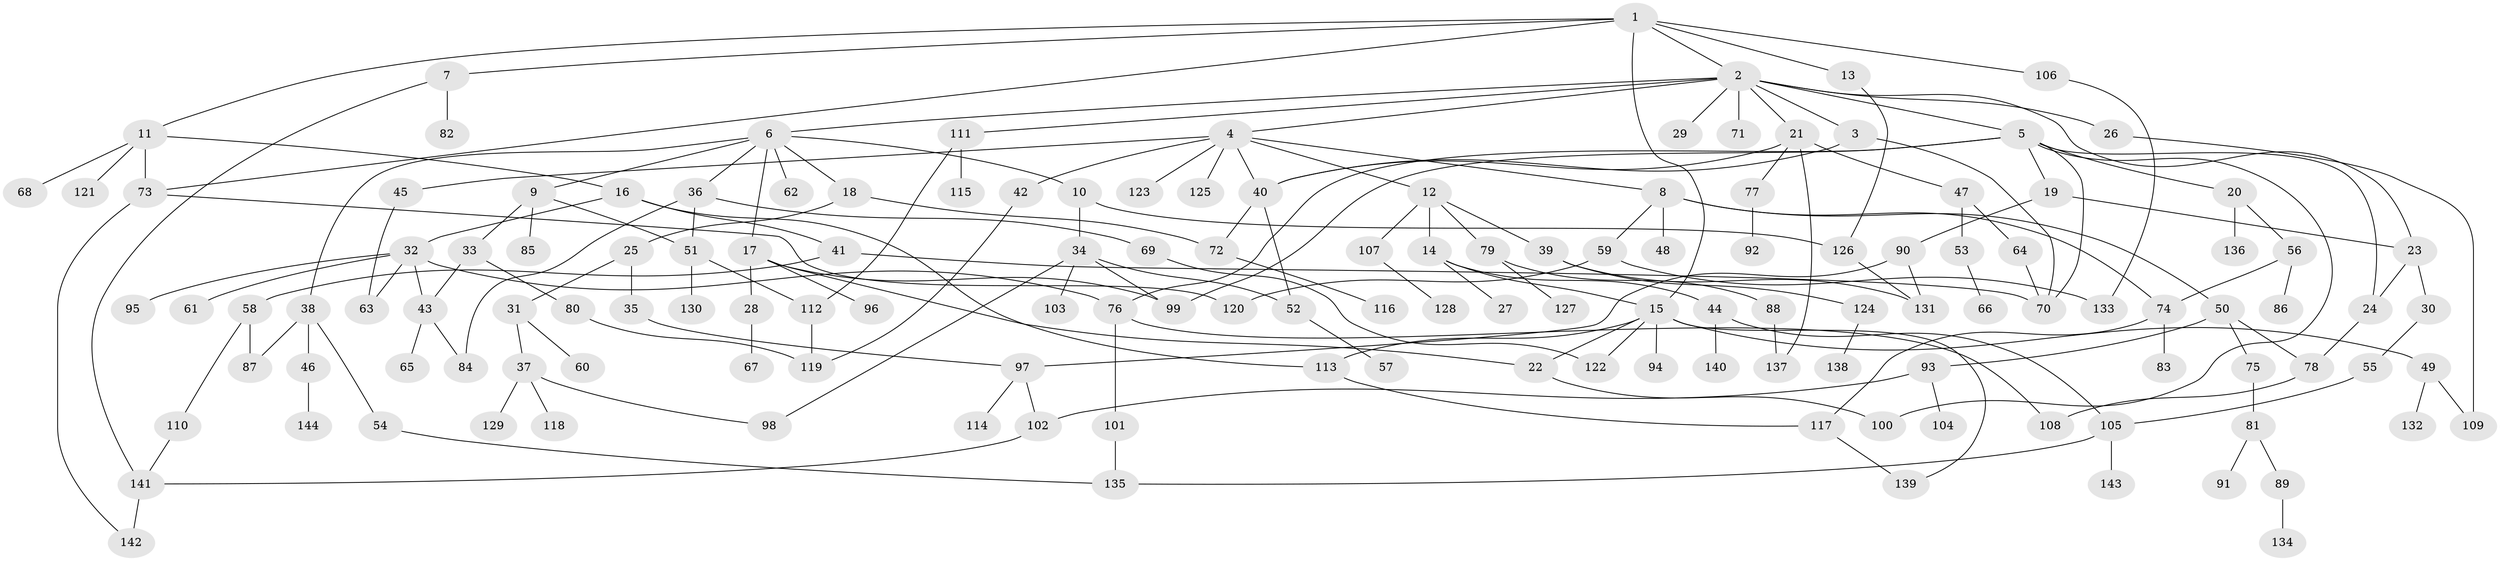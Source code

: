 // Generated by graph-tools (version 1.1) at 2025/34/03/09/25 02:34:30]
// undirected, 144 vertices, 190 edges
graph export_dot {
graph [start="1"]
  node [color=gray90,style=filled];
  1;
  2;
  3;
  4;
  5;
  6;
  7;
  8;
  9;
  10;
  11;
  12;
  13;
  14;
  15;
  16;
  17;
  18;
  19;
  20;
  21;
  22;
  23;
  24;
  25;
  26;
  27;
  28;
  29;
  30;
  31;
  32;
  33;
  34;
  35;
  36;
  37;
  38;
  39;
  40;
  41;
  42;
  43;
  44;
  45;
  46;
  47;
  48;
  49;
  50;
  51;
  52;
  53;
  54;
  55;
  56;
  57;
  58;
  59;
  60;
  61;
  62;
  63;
  64;
  65;
  66;
  67;
  68;
  69;
  70;
  71;
  72;
  73;
  74;
  75;
  76;
  77;
  78;
  79;
  80;
  81;
  82;
  83;
  84;
  85;
  86;
  87;
  88;
  89;
  90;
  91;
  92;
  93;
  94;
  95;
  96;
  97;
  98;
  99;
  100;
  101;
  102;
  103;
  104;
  105;
  106;
  107;
  108;
  109;
  110;
  111;
  112;
  113;
  114;
  115;
  116;
  117;
  118;
  119;
  120;
  121;
  122;
  123;
  124;
  125;
  126;
  127;
  128;
  129;
  130;
  131;
  132;
  133;
  134;
  135;
  136;
  137;
  138;
  139;
  140;
  141;
  142;
  143;
  144;
  1 -- 2;
  1 -- 7;
  1 -- 11;
  1 -- 13;
  1 -- 15;
  1 -- 106;
  1 -- 73;
  2 -- 3;
  2 -- 4;
  2 -- 5;
  2 -- 6;
  2 -- 21;
  2 -- 23;
  2 -- 26;
  2 -- 29;
  2 -- 71;
  2 -- 111;
  3 -- 40;
  3 -- 70;
  4 -- 8;
  4 -- 12;
  4 -- 40;
  4 -- 42;
  4 -- 45;
  4 -- 123;
  4 -- 125;
  5 -- 19;
  5 -- 20;
  5 -- 24;
  5 -- 76;
  5 -- 99;
  5 -- 100;
  5 -- 70;
  6 -- 9;
  6 -- 10;
  6 -- 17;
  6 -- 18;
  6 -- 36;
  6 -- 38;
  6 -- 62;
  7 -- 82;
  7 -- 141;
  8 -- 48;
  8 -- 50;
  8 -- 59;
  8 -- 74;
  9 -- 33;
  9 -- 51;
  9 -- 85;
  10 -- 34;
  10 -- 126;
  11 -- 16;
  11 -- 68;
  11 -- 73;
  11 -- 121;
  12 -- 14;
  12 -- 39;
  12 -- 79;
  12 -- 107;
  13 -- 126;
  14 -- 27;
  14 -- 44;
  14 -- 15;
  15 -- 49;
  15 -- 94;
  15 -- 113;
  15 -- 122;
  15 -- 139;
  15 -- 22;
  16 -- 32;
  16 -- 41;
  16 -- 113;
  17 -- 22;
  17 -- 28;
  17 -- 96;
  17 -- 99;
  18 -- 25;
  18 -- 72;
  19 -- 90;
  19 -- 23;
  20 -- 56;
  20 -- 136;
  21 -- 47;
  21 -- 77;
  21 -- 137;
  21 -- 40;
  22 -- 100;
  23 -- 30;
  23 -- 24;
  24 -- 78;
  25 -- 31;
  25 -- 35;
  26 -- 109;
  28 -- 67;
  30 -- 55;
  31 -- 37;
  31 -- 60;
  32 -- 61;
  32 -- 95;
  32 -- 43;
  32 -- 76;
  32 -- 63;
  33 -- 43;
  33 -- 80;
  34 -- 52;
  34 -- 98;
  34 -- 103;
  34 -- 99;
  35 -- 97;
  36 -- 69;
  36 -- 51;
  36 -- 84;
  37 -- 118;
  37 -- 129;
  37 -- 98;
  38 -- 46;
  38 -- 54;
  38 -- 87;
  39 -- 124;
  39 -- 131;
  40 -- 52;
  40 -- 72;
  41 -- 58;
  41 -- 70;
  42 -- 119;
  43 -- 65;
  43 -- 84;
  44 -- 105;
  44 -- 140;
  45 -- 63;
  46 -- 144;
  47 -- 53;
  47 -- 64;
  49 -- 109;
  49 -- 132;
  50 -- 75;
  50 -- 78;
  50 -- 93;
  51 -- 112;
  51 -- 130;
  52 -- 57;
  53 -- 66;
  54 -- 135;
  55 -- 105;
  56 -- 74;
  56 -- 86;
  58 -- 87;
  58 -- 110;
  59 -- 133;
  59 -- 120;
  64 -- 70;
  69 -- 122;
  72 -- 116;
  73 -- 120;
  73 -- 142;
  74 -- 83;
  74 -- 117;
  75 -- 81;
  76 -- 101;
  76 -- 108;
  77 -- 92;
  78 -- 108;
  79 -- 88;
  79 -- 127;
  80 -- 119;
  81 -- 89;
  81 -- 91;
  88 -- 137;
  89 -- 134;
  90 -- 131;
  90 -- 97;
  93 -- 102;
  93 -- 104;
  97 -- 114;
  97 -- 102;
  101 -- 135;
  102 -- 141;
  105 -- 143;
  105 -- 135;
  106 -- 133;
  107 -- 128;
  110 -- 141;
  111 -- 115;
  111 -- 112;
  112 -- 119;
  113 -- 117;
  117 -- 139;
  124 -- 138;
  126 -- 131;
  141 -- 142;
}
